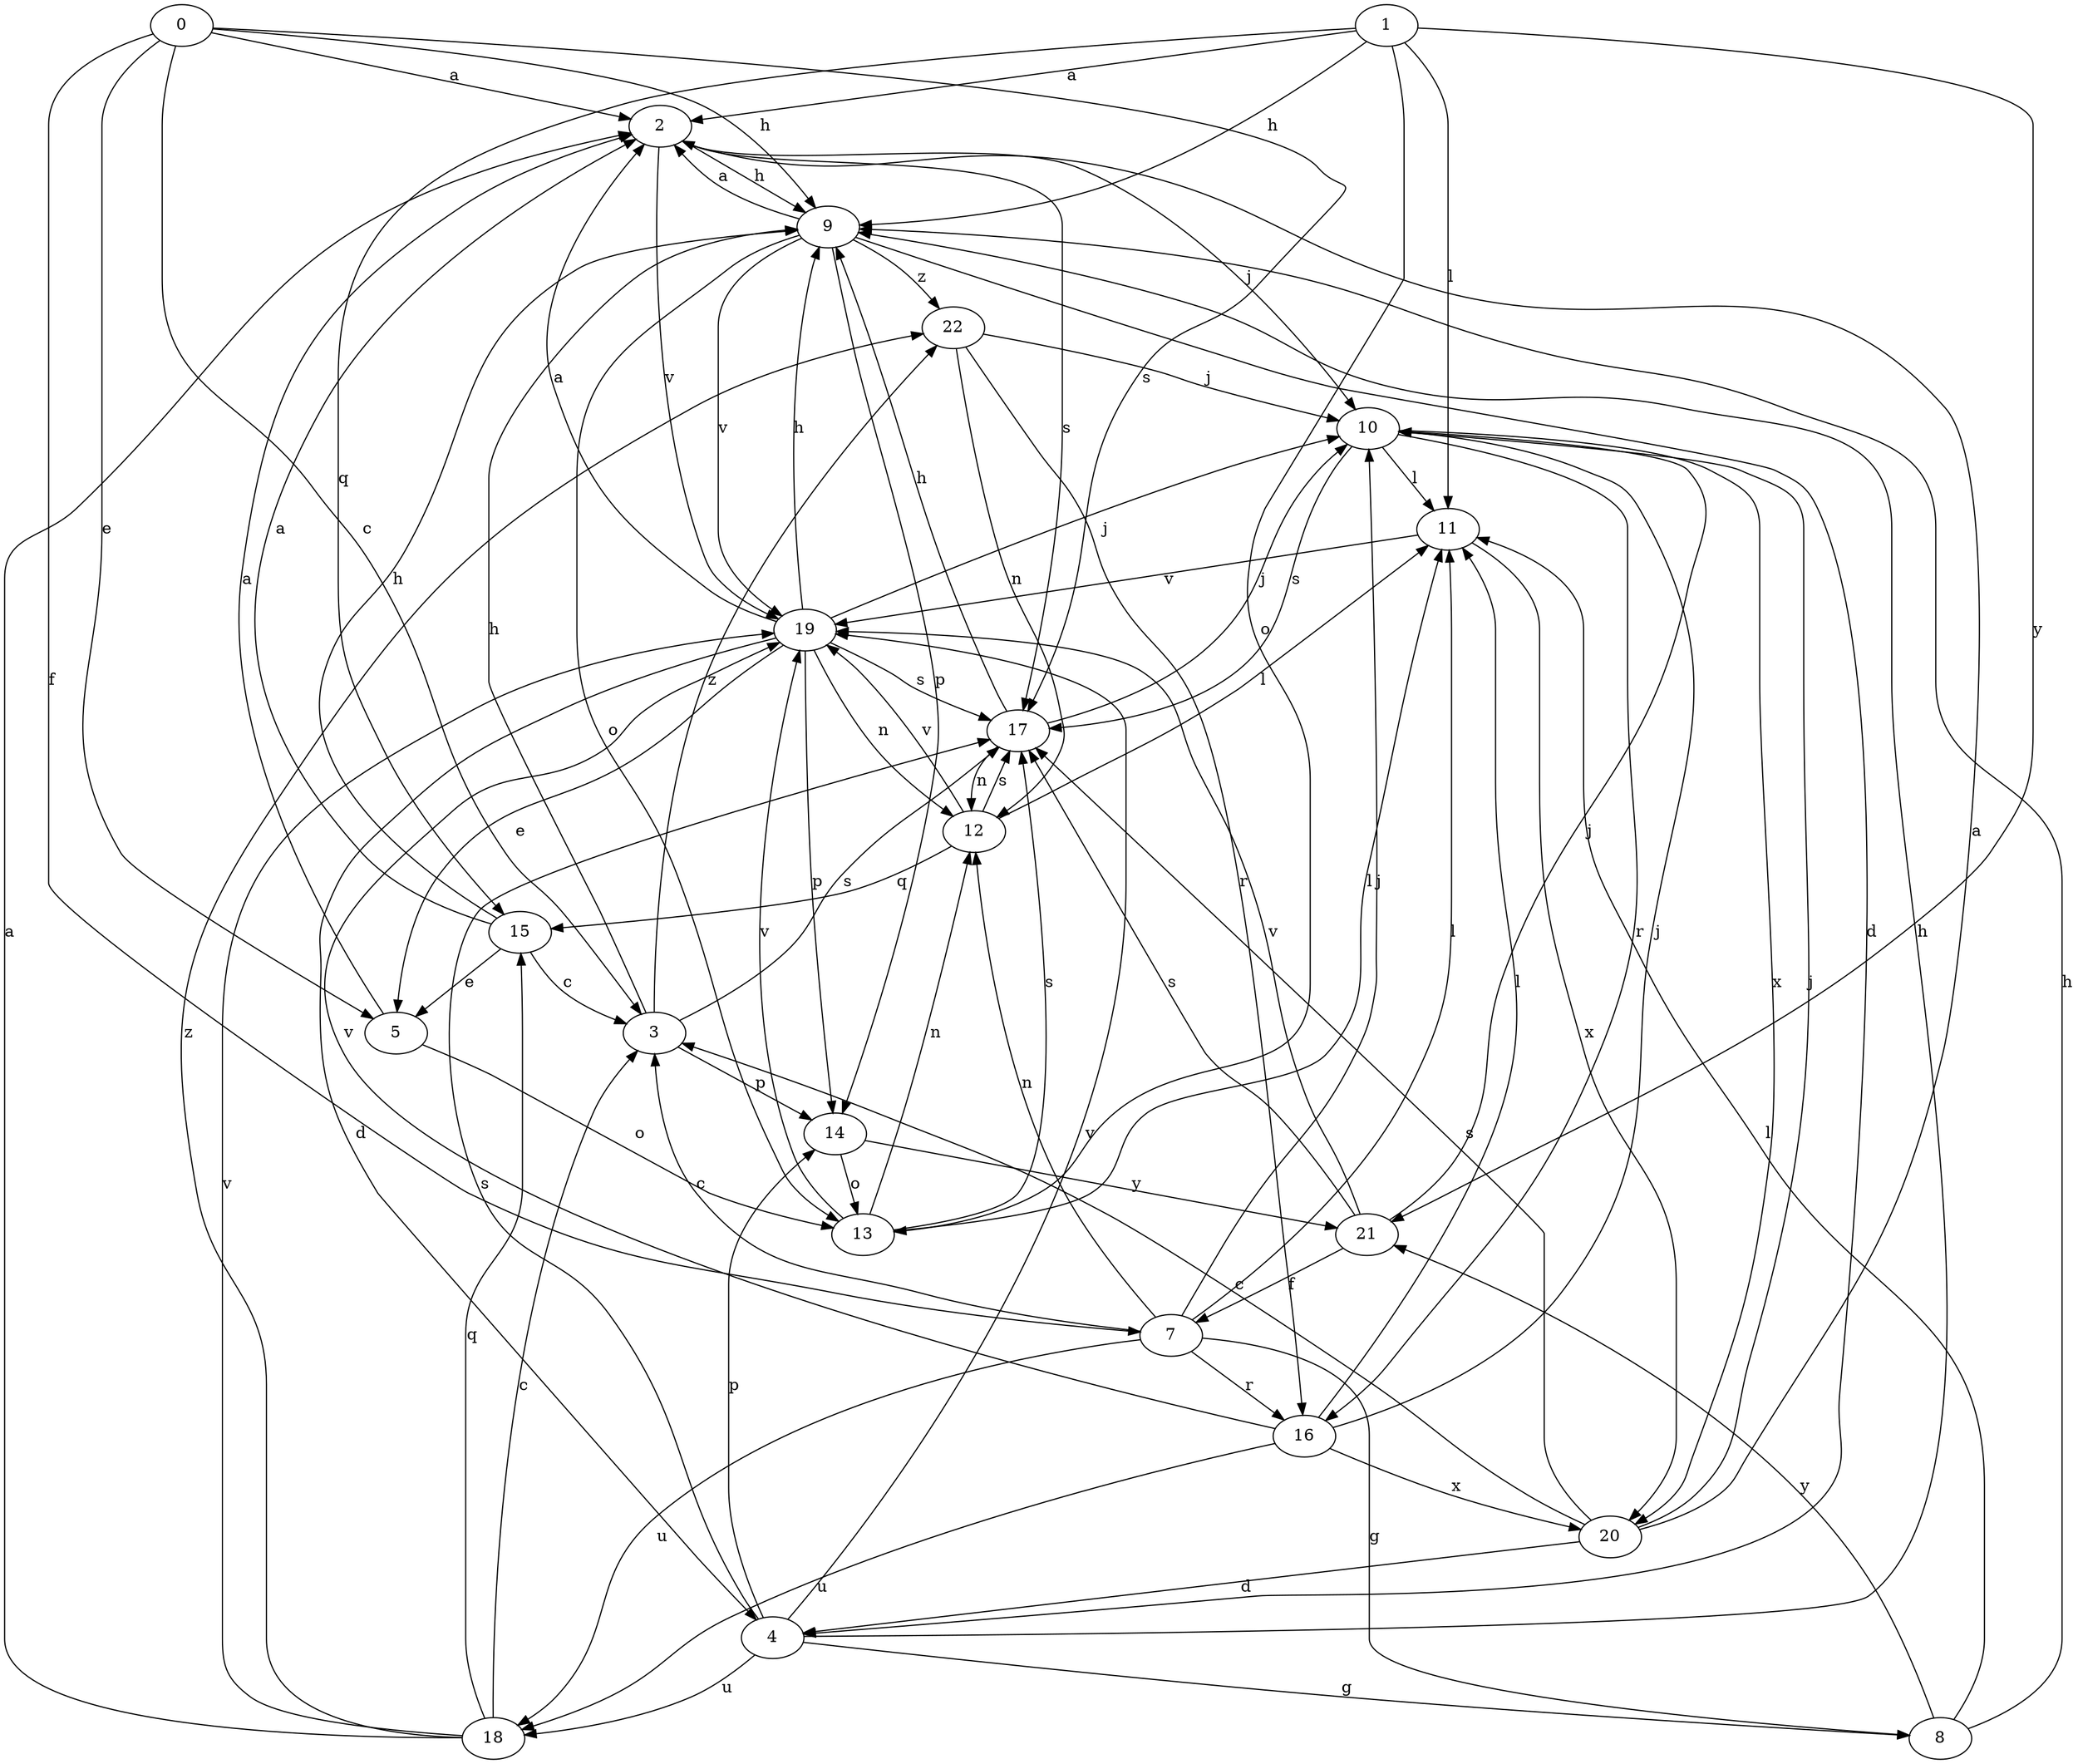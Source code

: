 strict digraph  {
2;
3;
4;
5;
7;
8;
9;
10;
11;
12;
13;
14;
15;
0;
16;
17;
1;
18;
19;
20;
21;
22;
2 -> 9  [label=h];
2 -> 10  [label=j];
2 -> 17  [label=s];
2 -> 19  [label=v];
3 -> 9  [label=h];
3 -> 14  [label=p];
3 -> 17  [label=s];
3 -> 22  [label=z];
4 -> 8  [label=g];
4 -> 9  [label=h];
4 -> 14  [label=p];
4 -> 17  [label=s];
4 -> 18  [label=u];
4 -> 19  [label=v];
5 -> 2  [label=a];
5 -> 13  [label=o];
7 -> 3  [label=c];
7 -> 8  [label=g];
7 -> 10  [label=j];
7 -> 11  [label=l];
7 -> 12  [label=n];
7 -> 16  [label=r];
7 -> 18  [label=u];
8 -> 9  [label=h];
8 -> 11  [label=l];
8 -> 21  [label=y];
9 -> 2  [label=a];
9 -> 4  [label=d];
9 -> 13  [label=o];
9 -> 14  [label=p];
9 -> 19  [label=v];
9 -> 22  [label=z];
10 -> 11  [label=l];
10 -> 16  [label=r];
10 -> 17  [label=s];
10 -> 20  [label=x];
11 -> 19  [label=v];
11 -> 20  [label=x];
12 -> 11  [label=l];
12 -> 15  [label=q];
12 -> 17  [label=s];
12 -> 19  [label=v];
13 -> 11  [label=l];
13 -> 12  [label=n];
13 -> 17  [label=s];
13 -> 19  [label=v];
14 -> 13  [label=o];
14 -> 21  [label=y];
15 -> 2  [label=a];
15 -> 3  [label=c];
15 -> 5  [label=e];
15 -> 9  [label=h];
0 -> 2  [label=a];
0 -> 3  [label=c];
0 -> 5  [label=e];
0 -> 7  [label=f];
0 -> 9  [label=h];
0 -> 17  [label=s];
16 -> 10  [label=j];
16 -> 11  [label=l];
16 -> 18  [label=u];
16 -> 19  [label=v];
16 -> 20  [label=x];
17 -> 9  [label=h];
17 -> 10  [label=j];
17 -> 12  [label=n];
1 -> 2  [label=a];
1 -> 9  [label=h];
1 -> 11  [label=l];
1 -> 13  [label=o];
1 -> 15  [label=q];
1 -> 21  [label=y];
18 -> 2  [label=a];
18 -> 3  [label=c];
18 -> 15  [label=q];
18 -> 19  [label=v];
18 -> 22  [label=z];
19 -> 2  [label=a];
19 -> 4  [label=d];
19 -> 5  [label=e];
19 -> 9  [label=h];
19 -> 10  [label=j];
19 -> 12  [label=n];
19 -> 14  [label=p];
19 -> 17  [label=s];
20 -> 2  [label=a];
20 -> 3  [label=c];
20 -> 4  [label=d];
20 -> 10  [label=j];
20 -> 17  [label=s];
21 -> 7  [label=f];
21 -> 10  [label=j];
21 -> 17  [label=s];
21 -> 19  [label=v];
22 -> 10  [label=j];
22 -> 12  [label=n];
22 -> 16  [label=r];
}
